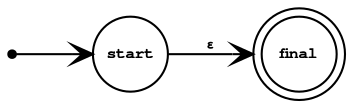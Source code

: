 digraph G {
 rankdir=LR;
 margin="0,0";
 node [fontname="Courier Bold",fontsize=8,shape=circle,fixedsize=true];
 edge [fontname="Courier Bold",fontsize=8,arrowhead="vee"]; 

 n1[label="",shape=point];
 n2[label="start"];
 n1->n2;

 n3[label="final",shape=doublecircle];
 n2->n3[label="&epsilon;"];
}
